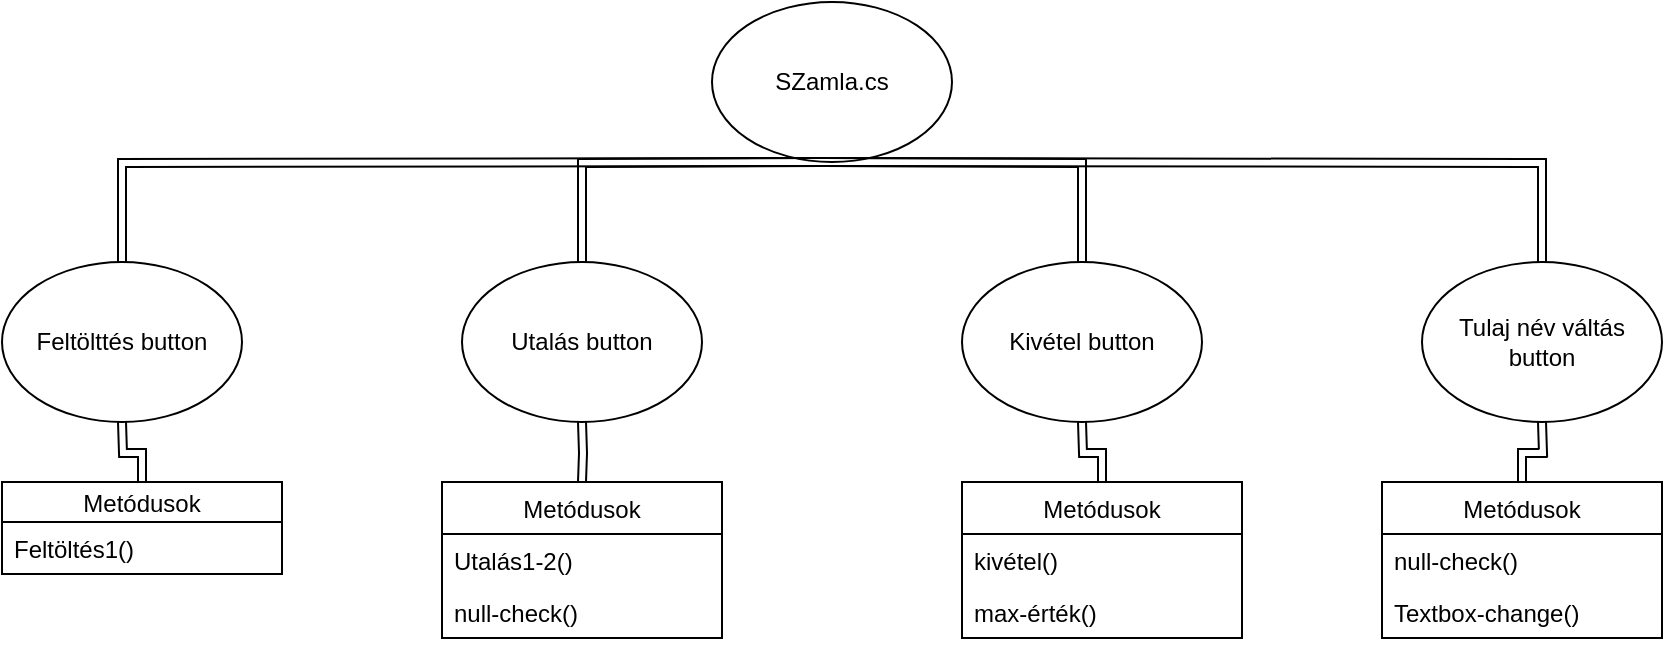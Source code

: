 <mxfile version="14.6.10" type="device"><diagram name="Page-1" id="0783ab3e-0a74-02c8-0abd-f7b4e66b4bec"><mxGraphModel dx="1422" dy="1862" grid="1" gridSize="10" guides="1" tooltips="1" connect="1" arrows="1" fold="1" page="1" pageScale="1" pageWidth="850" pageHeight="1100" background="#ffffff" math="0" shadow="0"><root><mxCell id="0"/><mxCell id="1" parent="0"/><mxCell id="XbM0Ij7AwnZwpcWq3E1U-1" value="Feltölttés button" style="ellipse;whiteSpace=wrap;html=1;" vertex="1" parent="1"><mxGeometry x="10" y="40" width="120" height="80" as="geometry"/></mxCell><mxCell id="XbM0Ij7AwnZwpcWq3E1U-2" value="Utalás button" style="ellipse;whiteSpace=wrap;html=1;" vertex="1" parent="1"><mxGeometry x="240" y="40" width="120" height="80" as="geometry"/></mxCell><mxCell id="XbM0Ij7AwnZwpcWq3E1U-3" value="Kivétel button" style="ellipse;whiteSpace=wrap;html=1;" vertex="1" parent="1"><mxGeometry x="490" y="40" width="120" height="80" as="geometry"/></mxCell><mxCell id="XbM0Ij7AwnZwpcWq3E1U-4" value="Tulaj név váltás button" style="ellipse;whiteSpace=wrap;html=1;" vertex="1" parent="1"><mxGeometry x="720" y="40" width="120" height="80" as="geometry"/></mxCell><mxCell id="XbM0Ij7AwnZwpcWq3E1U-5" value="Metódusok" style="swimlane;fontStyle=0;childLayout=stackLayout;horizontal=1;startSize=20;fillColor=none;horizontalStack=0;resizeParent=1;resizeParentMax=0;resizeLast=0;collapsible=1;marginBottom=0;" vertex="1" parent="1"><mxGeometry x="10" y="150" width="140" height="46" as="geometry"><mxRectangle x="10" y="150" width="90" height="20" as="alternateBounds"/></mxGeometry></mxCell><mxCell id="XbM0Ij7AwnZwpcWq3E1U-7" value="Feltöltés1()" style="text;strokeColor=none;fillColor=none;align=left;verticalAlign=top;spacingLeft=4;spacingRight=4;overflow=hidden;rotatable=0;points=[[0,0.5],[1,0.5]];portConstraint=eastwest;" vertex="1" parent="XbM0Ij7AwnZwpcWq3E1U-5"><mxGeometry y="20" width="140" height="26" as="geometry"/></mxCell><mxCell id="XbM0Ij7AwnZwpcWq3E1U-9" value="Metódusok" style="swimlane;fontStyle=0;childLayout=stackLayout;horizontal=1;startSize=26;fillColor=none;horizontalStack=0;resizeParent=1;resizeParentMax=0;resizeLast=0;collapsible=1;marginBottom=0;" vertex="1" parent="1"><mxGeometry x="230" y="150" width="140" height="78" as="geometry"/></mxCell><mxCell id="XbM0Ij7AwnZwpcWq3E1U-10" value="Utalás1-2()" style="text;strokeColor=none;fillColor=none;align=left;verticalAlign=top;spacingLeft=4;spacingRight=4;overflow=hidden;rotatable=0;points=[[0,0.5],[1,0.5]];portConstraint=eastwest;" vertex="1" parent="XbM0Ij7AwnZwpcWq3E1U-9"><mxGeometry y="26" width="140" height="26" as="geometry"/></mxCell><mxCell id="XbM0Ij7AwnZwpcWq3E1U-12" value="null-check()" style="text;strokeColor=none;fillColor=none;align=left;verticalAlign=top;spacingLeft=4;spacingRight=4;overflow=hidden;rotatable=0;points=[[0,0.5],[1,0.5]];portConstraint=eastwest;" vertex="1" parent="XbM0Ij7AwnZwpcWq3E1U-9"><mxGeometry y="52" width="140" height="26" as="geometry"/></mxCell><mxCell id="XbM0Ij7AwnZwpcWq3E1U-13" value="Metódusok" style="swimlane;fontStyle=0;childLayout=stackLayout;horizontal=1;startSize=26;fillColor=none;horizontalStack=0;resizeParent=1;resizeParentMax=0;resizeLast=0;collapsible=1;marginBottom=0;" vertex="1" parent="1"><mxGeometry x="490" y="150" width="140" height="78" as="geometry"/></mxCell><mxCell id="XbM0Ij7AwnZwpcWq3E1U-14" value="kivétel()" style="text;strokeColor=none;fillColor=none;align=left;verticalAlign=top;spacingLeft=4;spacingRight=4;overflow=hidden;rotatable=0;points=[[0,0.5],[1,0.5]];portConstraint=eastwest;" vertex="1" parent="XbM0Ij7AwnZwpcWq3E1U-13"><mxGeometry y="26" width="140" height="26" as="geometry"/></mxCell><mxCell id="XbM0Ij7AwnZwpcWq3E1U-16" value="max-érték()" style="text;strokeColor=none;fillColor=none;align=left;verticalAlign=top;spacingLeft=4;spacingRight=4;overflow=hidden;rotatable=0;points=[[0,0.5],[1,0.5]];portConstraint=eastwest;" vertex="1" parent="XbM0Ij7AwnZwpcWq3E1U-13"><mxGeometry y="52" width="140" height="26" as="geometry"/></mxCell><mxCell id="XbM0Ij7AwnZwpcWq3E1U-17" value="Metódusok" style="swimlane;fontStyle=0;childLayout=stackLayout;horizontal=1;startSize=26;fillColor=none;horizontalStack=0;resizeParent=1;resizeParentMax=0;resizeLast=0;collapsible=1;marginBottom=0;" vertex="1" parent="1"><mxGeometry x="700" y="150" width="140" height="78" as="geometry"/></mxCell><mxCell id="XbM0Ij7AwnZwpcWq3E1U-21" value="null-check()" style="text;strokeColor=none;fillColor=none;align=left;verticalAlign=top;spacingLeft=4;spacingRight=4;overflow=hidden;rotatable=0;points=[[0,0.5],[1,0.5]];portConstraint=eastwest;" vertex="1" parent="XbM0Ij7AwnZwpcWq3E1U-17"><mxGeometry y="26" width="140" height="26" as="geometry"/></mxCell><mxCell id="XbM0Ij7AwnZwpcWq3E1U-18" value="Textbox-change()" style="text;strokeColor=none;fillColor=none;align=left;verticalAlign=top;spacingLeft=4;spacingRight=4;overflow=hidden;rotatable=0;points=[[0,0.5],[1,0.5]];portConstraint=eastwest;" vertex="1" parent="XbM0Ij7AwnZwpcWq3E1U-17"><mxGeometry y="52" width="140" height="26" as="geometry"/></mxCell><mxCell id="XbM0Ij7AwnZwpcWq3E1U-22" value="" style="shape=link;html=1;rounded=0;edgeStyle=orthogonalEdgeStyle;entryX=0.5;entryY=0;entryDx=0;entryDy=0;" edge="1" parent="1" target="XbM0Ij7AwnZwpcWq3E1U-5"><mxGeometry width="100" relative="1" as="geometry"><mxPoint x="70" y="120" as="sourcePoint"/><mxPoint x="170" y="120" as="targetPoint"/></mxGeometry></mxCell><mxCell id="XbM0Ij7AwnZwpcWq3E1U-23" value="" style="shape=link;html=1;rounded=0;edgeStyle=orthogonalEdgeStyle;entryX=0.5;entryY=0;entryDx=0;entryDy=0;" edge="1" parent="1" target="XbM0Ij7AwnZwpcWq3E1U-9"><mxGeometry width="100" relative="1" as="geometry"><mxPoint x="300" y="120" as="sourcePoint"/><mxPoint x="400" y="120" as="targetPoint"/></mxGeometry></mxCell><mxCell id="XbM0Ij7AwnZwpcWq3E1U-24" value="" style="shape=link;html=1;rounded=0;edgeStyle=orthogonalEdgeStyle;entryX=0.5;entryY=0;entryDx=0;entryDy=0;" edge="1" parent="1" target="XbM0Ij7AwnZwpcWq3E1U-13"><mxGeometry width="100" relative="1" as="geometry"><mxPoint x="550" y="120" as="sourcePoint"/><mxPoint x="650" y="120" as="targetPoint"/></mxGeometry></mxCell><mxCell id="XbM0Ij7AwnZwpcWq3E1U-25" value="" style="shape=link;html=1;rounded=0;edgeStyle=orthogonalEdgeStyle;entryX=0.5;entryY=0;entryDx=0;entryDy=0;" edge="1" parent="1" target="XbM0Ij7AwnZwpcWq3E1U-17"><mxGeometry width="100" relative="1" as="geometry"><mxPoint x="780" y="120" as="sourcePoint"/><mxPoint x="880" y="120" as="targetPoint"/></mxGeometry></mxCell><mxCell id="XbM0Ij7AwnZwpcWq3E1U-26" value="SZamla.cs" style="ellipse;whiteSpace=wrap;html=1;" vertex="1" parent="1"><mxGeometry x="365" y="-90" width="120" height="80" as="geometry"/></mxCell><mxCell id="XbM0Ij7AwnZwpcWq3E1U-27" value="" style="shape=link;html=1;rounded=0;edgeStyle=orthogonalEdgeStyle;entryX=0.5;entryY=0;entryDx=0;entryDy=0;" edge="1" parent="1" target="XbM0Ij7AwnZwpcWq3E1U-1"><mxGeometry width="100" relative="1" as="geometry"><mxPoint x="420" y="-10" as="sourcePoint"/><mxPoint x="520" y="-10" as="targetPoint"/></mxGeometry></mxCell><mxCell id="XbM0Ij7AwnZwpcWq3E1U-28" value="" style="shape=link;html=1;rounded=0;edgeStyle=orthogonalEdgeStyle;entryX=0.5;entryY=0;entryDx=0;entryDy=0;" edge="1" parent="1" target="XbM0Ij7AwnZwpcWq3E1U-2"><mxGeometry width="100" relative="1" as="geometry"><mxPoint x="420" y="-10" as="sourcePoint"/><mxPoint x="520" y="-10" as="targetPoint"/></mxGeometry></mxCell><mxCell id="XbM0Ij7AwnZwpcWq3E1U-29" value="" style="shape=link;html=1;rounded=0;edgeStyle=orthogonalEdgeStyle;entryX=0.5;entryY=0;entryDx=0;entryDy=0;" edge="1" parent="1" target="XbM0Ij7AwnZwpcWq3E1U-3"><mxGeometry width="100" relative="1" as="geometry"><mxPoint x="420" y="-10" as="sourcePoint"/><mxPoint x="520" y="-10" as="targetPoint"/></mxGeometry></mxCell><mxCell id="XbM0Ij7AwnZwpcWq3E1U-30" value="" style="shape=link;html=1;rounded=0;edgeStyle=orthogonalEdgeStyle;entryX=0.5;entryY=0;entryDx=0;entryDy=0;" edge="1" parent="1" target="XbM0Ij7AwnZwpcWq3E1U-4"><mxGeometry width="100" relative="1" as="geometry"><mxPoint x="420" y="-10" as="sourcePoint"/><mxPoint x="520" y="-10" as="targetPoint"/></mxGeometry></mxCell></root></mxGraphModel></diagram></mxfile>
